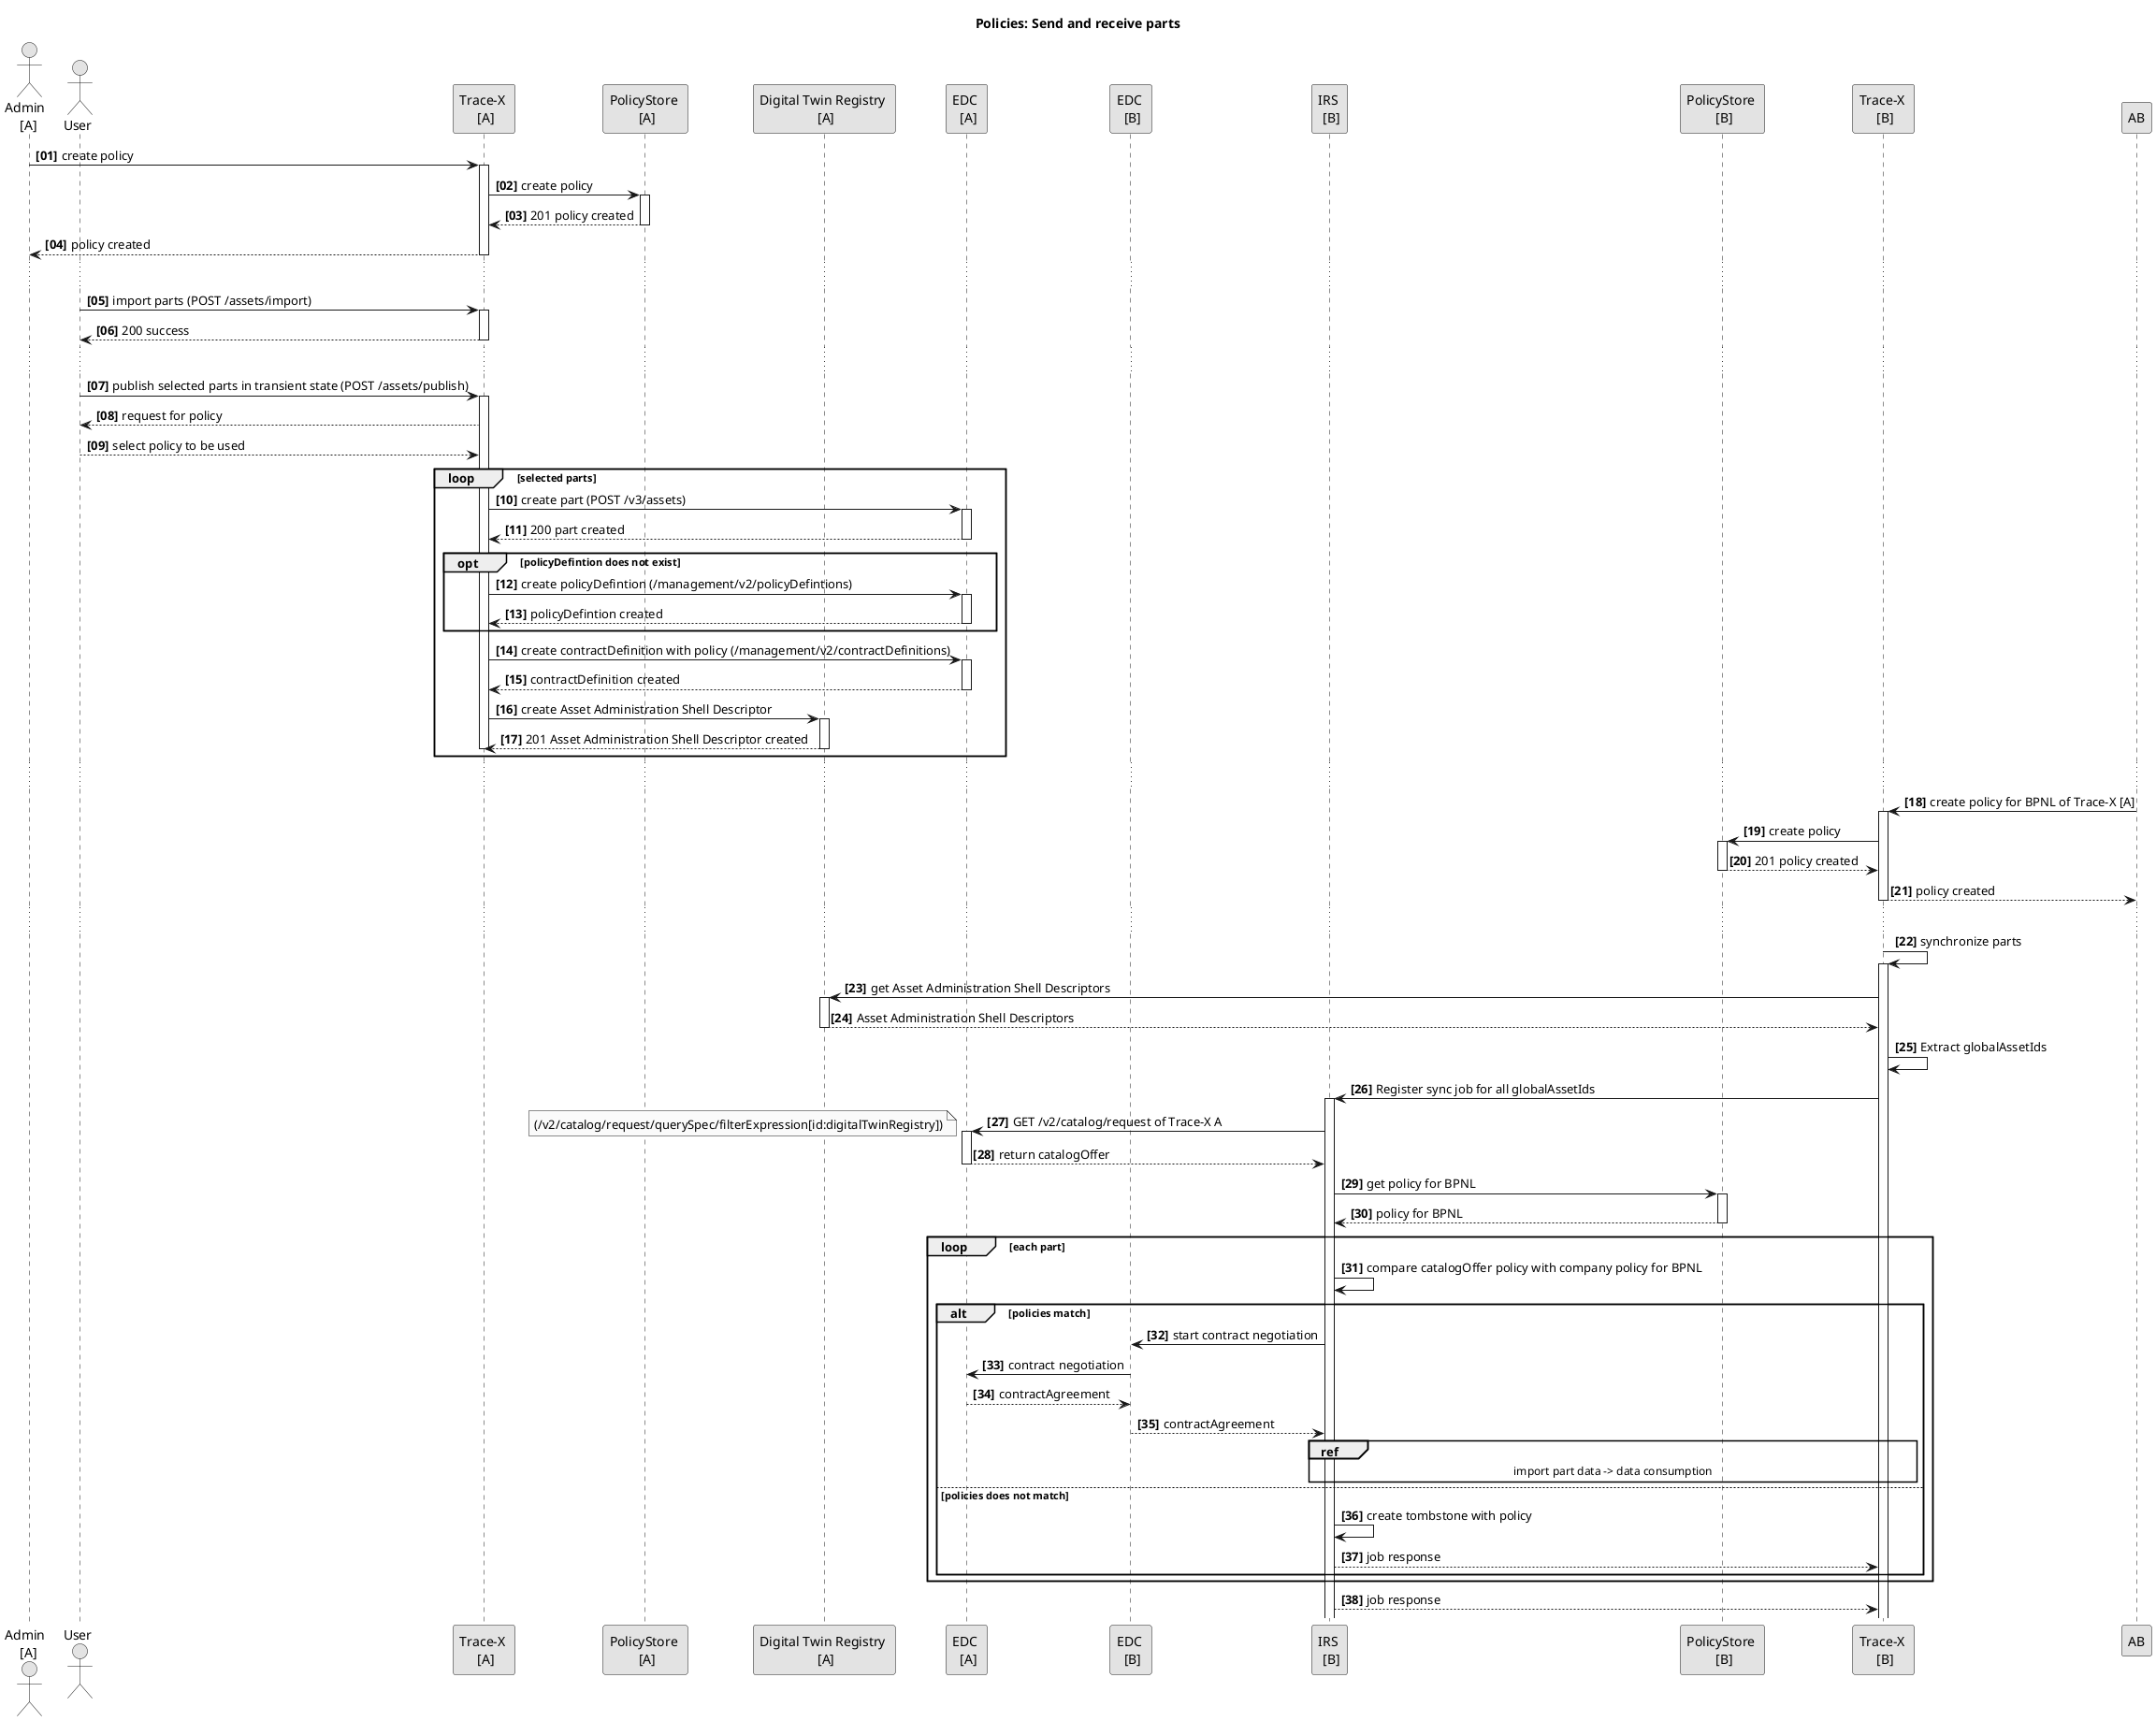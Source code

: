 @startuml

autonumber "<B>[00]"
skinparam monochrome true
skinparam shadowing false
skinparam defaultFontName "Architects daughter"
skinparam linetype ortho

title Policies: Send and receive parts

actor "Admin \n [A]" as AA
actor User
participant "Trace-X \n [A]" as TXA
participant "PolicyStore \n [A]" as PSA
participant "Digital Twin Registry \n [A]" as DTRA
participant "EDC \n [A]" as EDCA
participant "EDC \n [B]" as EDCB
participant "IRS \n [B]" as IRSB
participant "PolicyStore \n [B]" as PSB
participant "Trace-X \n [B]" as TXB

AA -> TXA: create policy
activate TXA
TXA -> PSA: create policy
activate PSA
TXA <-- PSA: 201 policy created
deactivate PSA
AA <-- TXA: policy created
deactivate TXA

...

User -> TXA: import parts (POST /assets/import)
activate TXA
User <-- TXA: 200 success
deactivate TXA

...

User -> TXA: publish selected parts in transient state (POST /assets/publish)
activate TXA
User <-- TXA: request for policy
User --> TXA: select policy to be used

loop selected parts
    TXA -> EDCA: create part (POST /v3/assets)
    activate EDCA
    TXA <-- EDCA: 200 part created
    deactivate EDCA

    opt policyDefintion does not exist
        TXA -> EDCA: create policyDefintion (/management/v2/policyDefintions)
        activate EDCA
        TXA <-- EDCA: policyDefintion created
        deactivate EDCA
    end opt

    TXA -> EDCA: create contractDefinition with policy (/management/v2/contractDefinitions)
    activate EDCA
    TXA <-- EDCA: contractDefinition created
    deactivate EDCA

    TXA -> DTRA: create Asset Administration Shell Descriptor
    activate DTRA
    TXA <-- DTRA: 201 Asset Administration Shell Descriptor created
    deactivate DTRA

    deactivate TXA
end

...

AB -> TXB: create policy for BPNL of Trace-X [A]
activate TXB
TXB -> PSB: create policy
activate PSB
TXB <-- PSB: 201 policy created
deactivate PSB
AB <-- TXB: policy created
deactivate TXB

...

TXB -> TXB: synchronize parts
activate TXB

TXB -> DTRA: get Asset Administration Shell Descriptors
activate DTRA
TXB <-- DTRA: Asset Administration Shell Descriptors
deactivate DTRA

TXB -> TXB: Extract globalAssetIds

TXB -> IRSB: Register sync job for all globalAssetIds
activate IRSB
IRSB -> EDCA: GET /v2/catalog/request of Trace-X A
note left
    (/v2/catalog/request/querySpec/filterExpression[id:digitalTwinRegistry])
end note
activate EDCA
EDCA --> IRSB: return catalogOffer
deactivate EDCA
IRSB -> PSB:  get policy for BPNL
activate PSB
IRSB <-- PSB: policy for BPNL
deactivate PSB

loop each part
    IRSB -> IRSB: compare catalogOffer policy with company policy for BPNL
    alt policies match
        IRSB -> EDCB: start contract negotiation
        EDCB -> EDCA:  contract negotiation
        EDCB <-- EDCA: contractAgreement
        IRSB <-- EDCB: contractAgreement
        ref over IRSB, TXB: import part data -> data consumption
        else policies does not match
            IRSB -> IRSB: create tombstone with policy
            TXB <-- IRSB: job response
    end
end
TXB <-- IRSB: job response

@enduml
